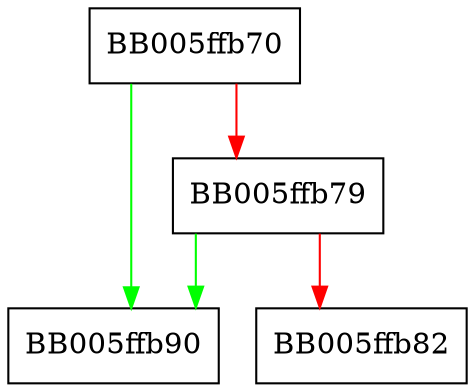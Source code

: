 digraph ossl_provider_teardown {
  node [shape="box"];
  graph [splines=ortho];
  BB005ffb70 -> BB005ffb90 [color="green"];
  BB005ffb70 -> BB005ffb79 [color="red"];
  BB005ffb79 -> BB005ffb90 [color="green"];
  BB005ffb79 -> BB005ffb82 [color="red"];
}